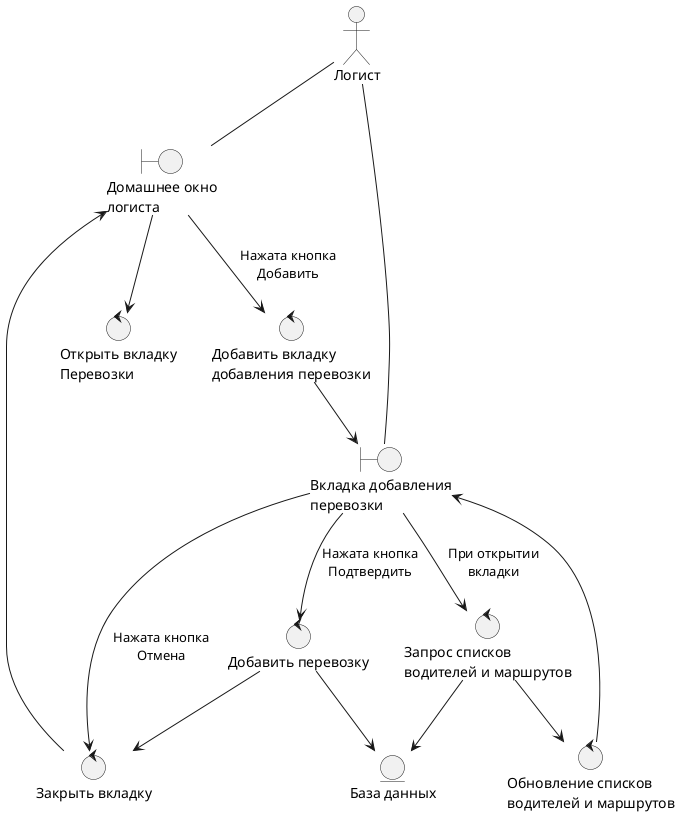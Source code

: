 @startuml

actor "Логист" as logist

entity "База данных" as db 

boundary "Домашнее окно\nлогиста" as w_home
control "Закрыть вкладку" as ct_addtran
control "Открыть вкладку\nПеревозки" as ot_tran

boundary "Вкладка добавления\nперевозки" as t_addtran
control "Добавить вкладку\nдобавления перевозки" as at_addtran
control "Запрос списков\nводителей и маршрутов" as get_drv_tran
control "Обновление списков\nводителей и маршрутов" as upd_drv_tran
control "Добавить перевозку" as add_tran

' =============================================================================

logist -- w_home
logist -- t_addtran

w_home --> ot_tran
ct_addtran --> w_home

w_home --> at_addtran : "Нажата кнопка\nДобавить"
at_addtran --> t_addtran

t_addtran --> get_drv_tran : "При открытии\nвкладки"
get_drv_tran --> upd_drv_tran
upd_drv_tran --> t_addtran
t_addtran --> add_tran : "Нажата кнопка\nПодтвердить"
t_addtran --> ct_addtran : "Нажата кнопка\nОтмена"
add_tran --> ct_addtran

add_tran --> db
get_drv_tran --> db

@enduml
